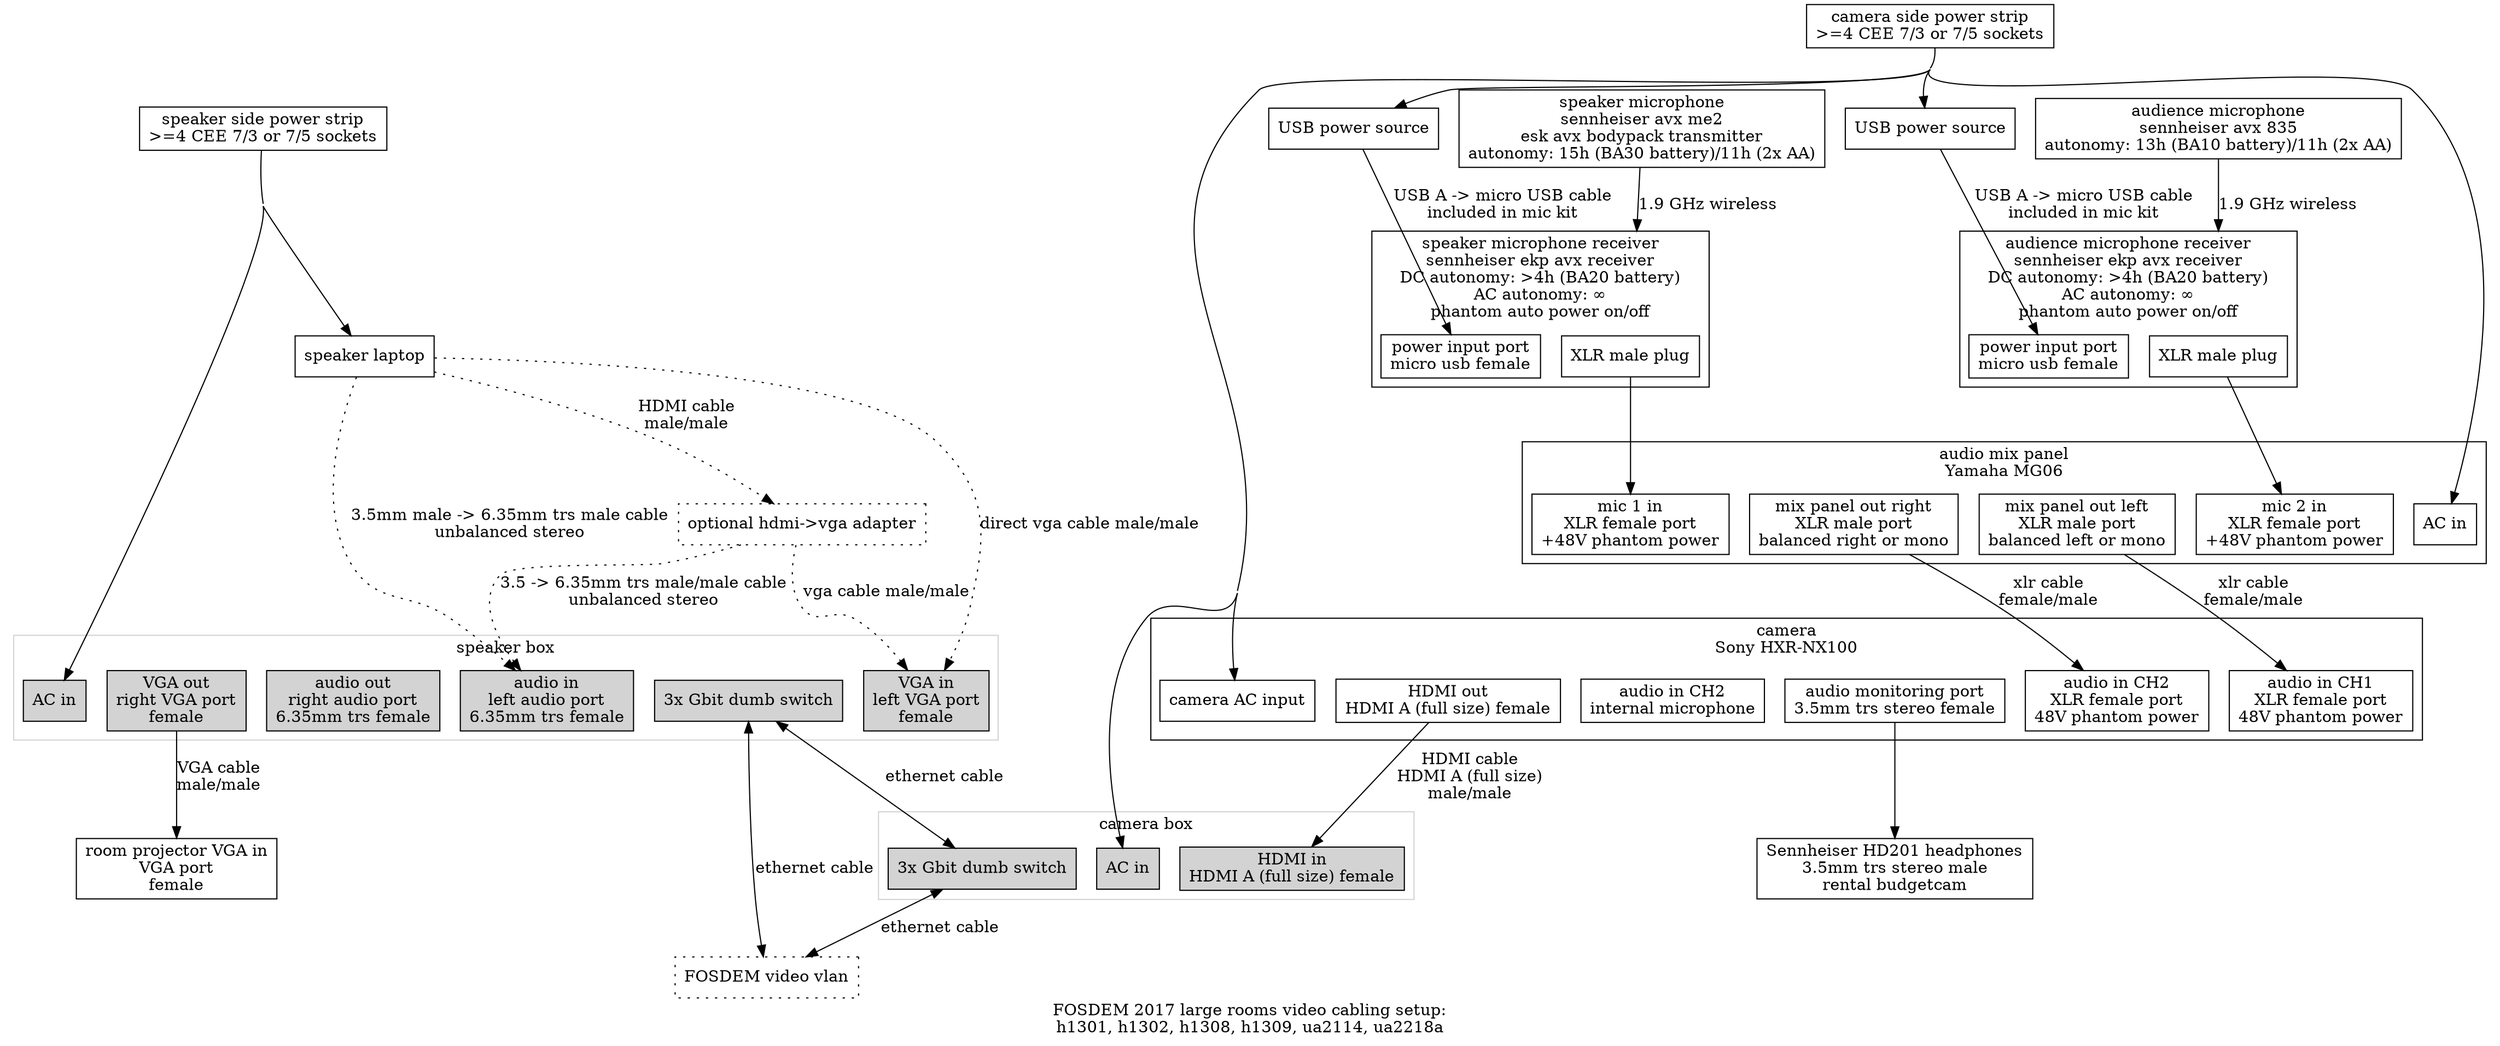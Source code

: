 digraph G {
	label="FOSDEM 2017 large rooms video cabling setup:\nh1301, h1302, h1308, h1309, ua2114, ua2218a";
	concentrate = true;
	compound = true;
	node [shape = box];
	speaker_microphone [label="speaker microphone\nsennheiser avx me2\nesk avx bodypack transmitter\nautonomy: 15h (BA30 battery)/11h (2x AA)", URL="https://en-us.sennheiser.com/global-downloads/file/6524/AVX_Manual_06_2015_EN.pdf"];
	subgraph cluster_speaker_microphone_receiver {
		label = "speaker microphone receiver\nsennheiser ekp avx receiver\nDC autonomy: >4h (BA20 battery)\nAC autonomy: ∞\nphantom auto power on/off"
		URL = "https://en-us.sennheiser.com/global-downloads/file/6524/AVX_Manual_06_2015_EN.pdf";
		speaker_microphone_receiver_usb_power_connector [label = "power input port\nmicro usb female"];
		speaker_microphone_receiver_xlr_connector [label = "XLR male plug"];
	}
	speaker_microphone_receiver_charger [label = "USB power source"];

	audience_microphone [label="audience microphone\nsennheiser avx 835\nautonomy: 13h (BA10 battery)/11h (2x AA)", URL="https://en-us.sennheiser.com/global-downloads/file/6524/AVX_Manual_06_2015_EN.pdf"];
	subgraph cluster_audience_microphone_receiver {
		label = "audience microphone receiver\nsennheiser ekp avx receiver\nDC autonomy: >4h (BA20 battery)\nAC autonomy: ∞\nphantom auto power on/off"
		URL = "https://en-us.sennheiser.com/global-downloads/file/6524/AVX_Manual_06_2015_EN.pdf";
		audience_microphone_receiver_usb_power_connector [label = "power input port\nmicro usb female"];
		audience_microphone_receiver_xlr_connector [label = "XLR male plug"];
	}
	audience_microphone_receiver_charger [label = "USB power source"];

	speaker_laptop [label = "speaker laptop"];
	speaker_laptop_optional_adapter [label = "optional hdmi->vga adapter", style="dotted"];
	subgraph cluster_camera {
		label="camera\nSony HXR-NX100"
		URL="https://pro.sony.com/bbsccms/assets/files/micro/nxcam/latest/Sony_HXR-NX100.pdf";
		camera_xlr_in_1 [label = "audio in CH1\nXLR female port\n48V phantom power"];
		camera_xlr_in_2 [label = "audio in CH2\nXLR female port\n48V phantom power"];
		camera_hdmi_out [label = "HDMI out\nHDMI A (full size) female"];
		camera_internal_mic [label="audio in CH2\ninternal microphone"];
		camera_audio_monitor [label="audio monitoring port\n3.5mm trs stereo female"];
		camera_ac_in [label="camera AC input"];
	}

	subgraph fosdem_network {
			#style = filled;
			color = lightgrey;
			node [style = filled];
			//parts
			subgraph cluster_cam_box {
				label = "camera box";
				URL = "https://github.com/FOSDEM/video";
				cam_box_hdmi_in [label="HDMI in\nHDMI A (full size) female"];
				cam_box_switch [label="3x Gbit dumb switch"];
				cam_box_ac_in [label="AC in"];
			}
			subgraph cluster_speaker_box {
				label = "speaker box";
				URL = "https://github.com/FOSDEM/video";
				speaker_box_vga_in [label="VGA in\nleft VGA port\nfemale"];
				speaker_box_vga_out [label="VGA out\nright VGA port\nfemale"];
				speaker_box_audio_in [label="audio in\nleft audio port\n6.35mm trs female"];
				speaker_box_audio_out [label="audio out\nright audio port\n6.35mm trs female"];
				speaker_box_switch [label="3x Gbit dumb switch"];
				speaker_box_ac_in [label="AC in"];
			}
	}

	subgraph cluster_mix_panel {
		label = "audio mix panel\nYamaha MG06";
		url = "http://usa.yamaha.com/products/live_sound/mixers/analog-mixers/mg_standard_model/mg06/";
		mix_panel_mic_1_in [label="mic 1 in\nXLR female port\n+48V phantom power"];
		mix_panel_mic_2_in [label="mic 2 in\nXLR female port\n+48V phantom power"];
		mix_panel_out_1 [label="mix panel out left\nXLR male port\nbalanced left or mono"];
		mix_panel_out_2 [label="mix panel out right\nXLR male port\nbalanced right or mono"];
		mix_panel_ac_in [label="AC in"];
	}
	cam_power_strip [label="camera side power strip\n>=4 CEE 7/3 or 7/5 sockets"];
	speaker_power_strip [label="speaker side power strip\n>=4 CEE 7/3 or 7/5 sockets"];
	room_projector [label="room projector VGA in\nVGA port\nfemale"];
	headphones [label="Sennheiser HD201 headphones\n3.5mm trs stereo male\nrental budgetcam", URL="https://en-us.sennheiser.com/over-ear-headphones-hd-201"];
	video_vlan [label="FOSDEM video vlan", style="dotted"];

	speaker_microphone -> speaker_microphone_receiver_xlr_connector [label = "1.9 GHz wireless", lhead = cluster_speaker_microphone_receiver ];
	speaker_microphone_receiver_charger -> speaker_microphone_receiver_usb_power_connector [label = "USB A -> micro USB cable\nincluded in mic kit"];
	speaker_microphone_receiver_xlr_connector -> mix_panel_mic_1_in;

	audience_microphone -> audience_microphone_receiver_xlr_connector [label = "1.9 GHz wireless", lhead = cluster_audience_microphone_receiver ];
	audience_microphone_receiver_charger -> audience_microphone_receiver_usb_power_connector [label = "USB A -> micro USB cable\nincluded in mic kit"];
	audience_microphone_receiver_xlr_connector -> mix_panel_mic_2_in;

	mix_panel_out_1 -> camera_xlr_in_1 [label = "xlr cable\nfemale/male"];
	mix_panel_out_2 -> camera_xlr_in_2 [label = "xlr cable\nfemale/male"];
	speaker_laptop -> speaker_box_vga_in [label = "direct vga cable male/male", style="dotted"];
	speaker_laptop -> speaker_box_audio_in [label = "3.5mm male -> 6.35mm trs male cable\nunbalanced stereo", style = "dotted"];
	speaker_laptop -> speaker_laptop_optional_adapter [label = "HDMI cable\nmale/male", style = "dotted"];
	speaker_laptop_optional_adapter -> speaker_box_vga_in [label = "vga cable male/male", style = "dotted"];
	speaker_laptop_optional_adapter -> speaker_box_audio_in [label = "3.5 -> 6.35mm trs male/male cable\nunbalanced stereo", style = "dotted"];
	camera_hdmi_out -> cam_box_hdmi_in [label = "HDMI cable\nHDMI A (full size)\nmale/male"];
	speaker_box_vga_out -> room_projector [label = "VGA cable\nmale/male"];
	camera_audio_monitor -> headphones;
	speaker_box_switch -> video_vlan [dir = "both", label = "ethernet cable"];
	cam_box_switch -> video_vlan [dir = "both", label = "ethernet cable"];
	speaker_box_switch -> cam_box_switch [dir = "both", label = "ethernet cable"];

	# AC power
	cam_power_strip -> speaker_microphone_receiver_charger;
	cam_power_strip -> audience_microphone_receiver_charger;
	cam_power_strip -> camera_ac_in;
	cam_power_strip -> cam_box_ac_in;
	cam_power_strip -> mix_panel_ac_in;

	speaker_power_strip -> speaker_laptop;
	speaker_power_strip -> speaker_box_ac_in;
}
